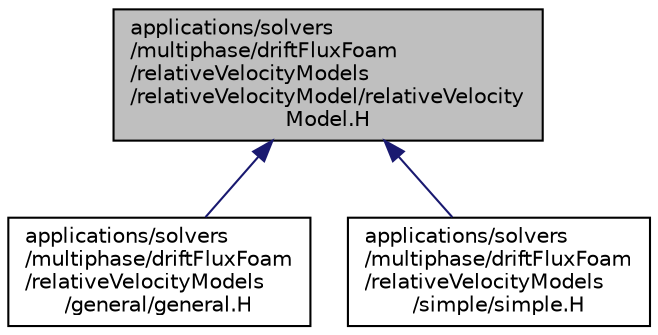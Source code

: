 digraph "applications/solvers/multiphase/driftFluxFoam/relativeVelocityModels/relativeVelocityModel/relativeVelocityModel.H"
{
  bgcolor="transparent";
  edge [fontname="Helvetica",fontsize="10",labelfontname="Helvetica",labelfontsize="10"];
  node [fontname="Helvetica",fontsize="10",shape=record];
  Node1 [label="applications/solvers\l/multiphase/driftFluxFoam\l/relativeVelocityModels\l/relativeVelocityModel/relativeVelocity\lModel.H",height=0.2,width=0.4,color="black", fillcolor="grey75", style="filled", fontcolor="black"];
  Node1 -> Node2 [dir="back",color="midnightblue",fontsize="10",style="solid",fontname="Helvetica"];
  Node2 [label="applications/solvers\l/multiphase/driftFluxFoam\l/relativeVelocityModels\l/general/general.H",height=0.2,width=0.4,color="black",URL="$a06504.html"];
  Node1 -> Node3 [dir="back",color="midnightblue",fontsize="10",style="solid",fontname="Helvetica"];
  Node3 [label="applications/solvers\l/multiphase/driftFluxFoam\l/relativeVelocityModels\l/simple/simple.H",height=0.2,width=0.4,color="black",URL="$a03401.html"];
}
